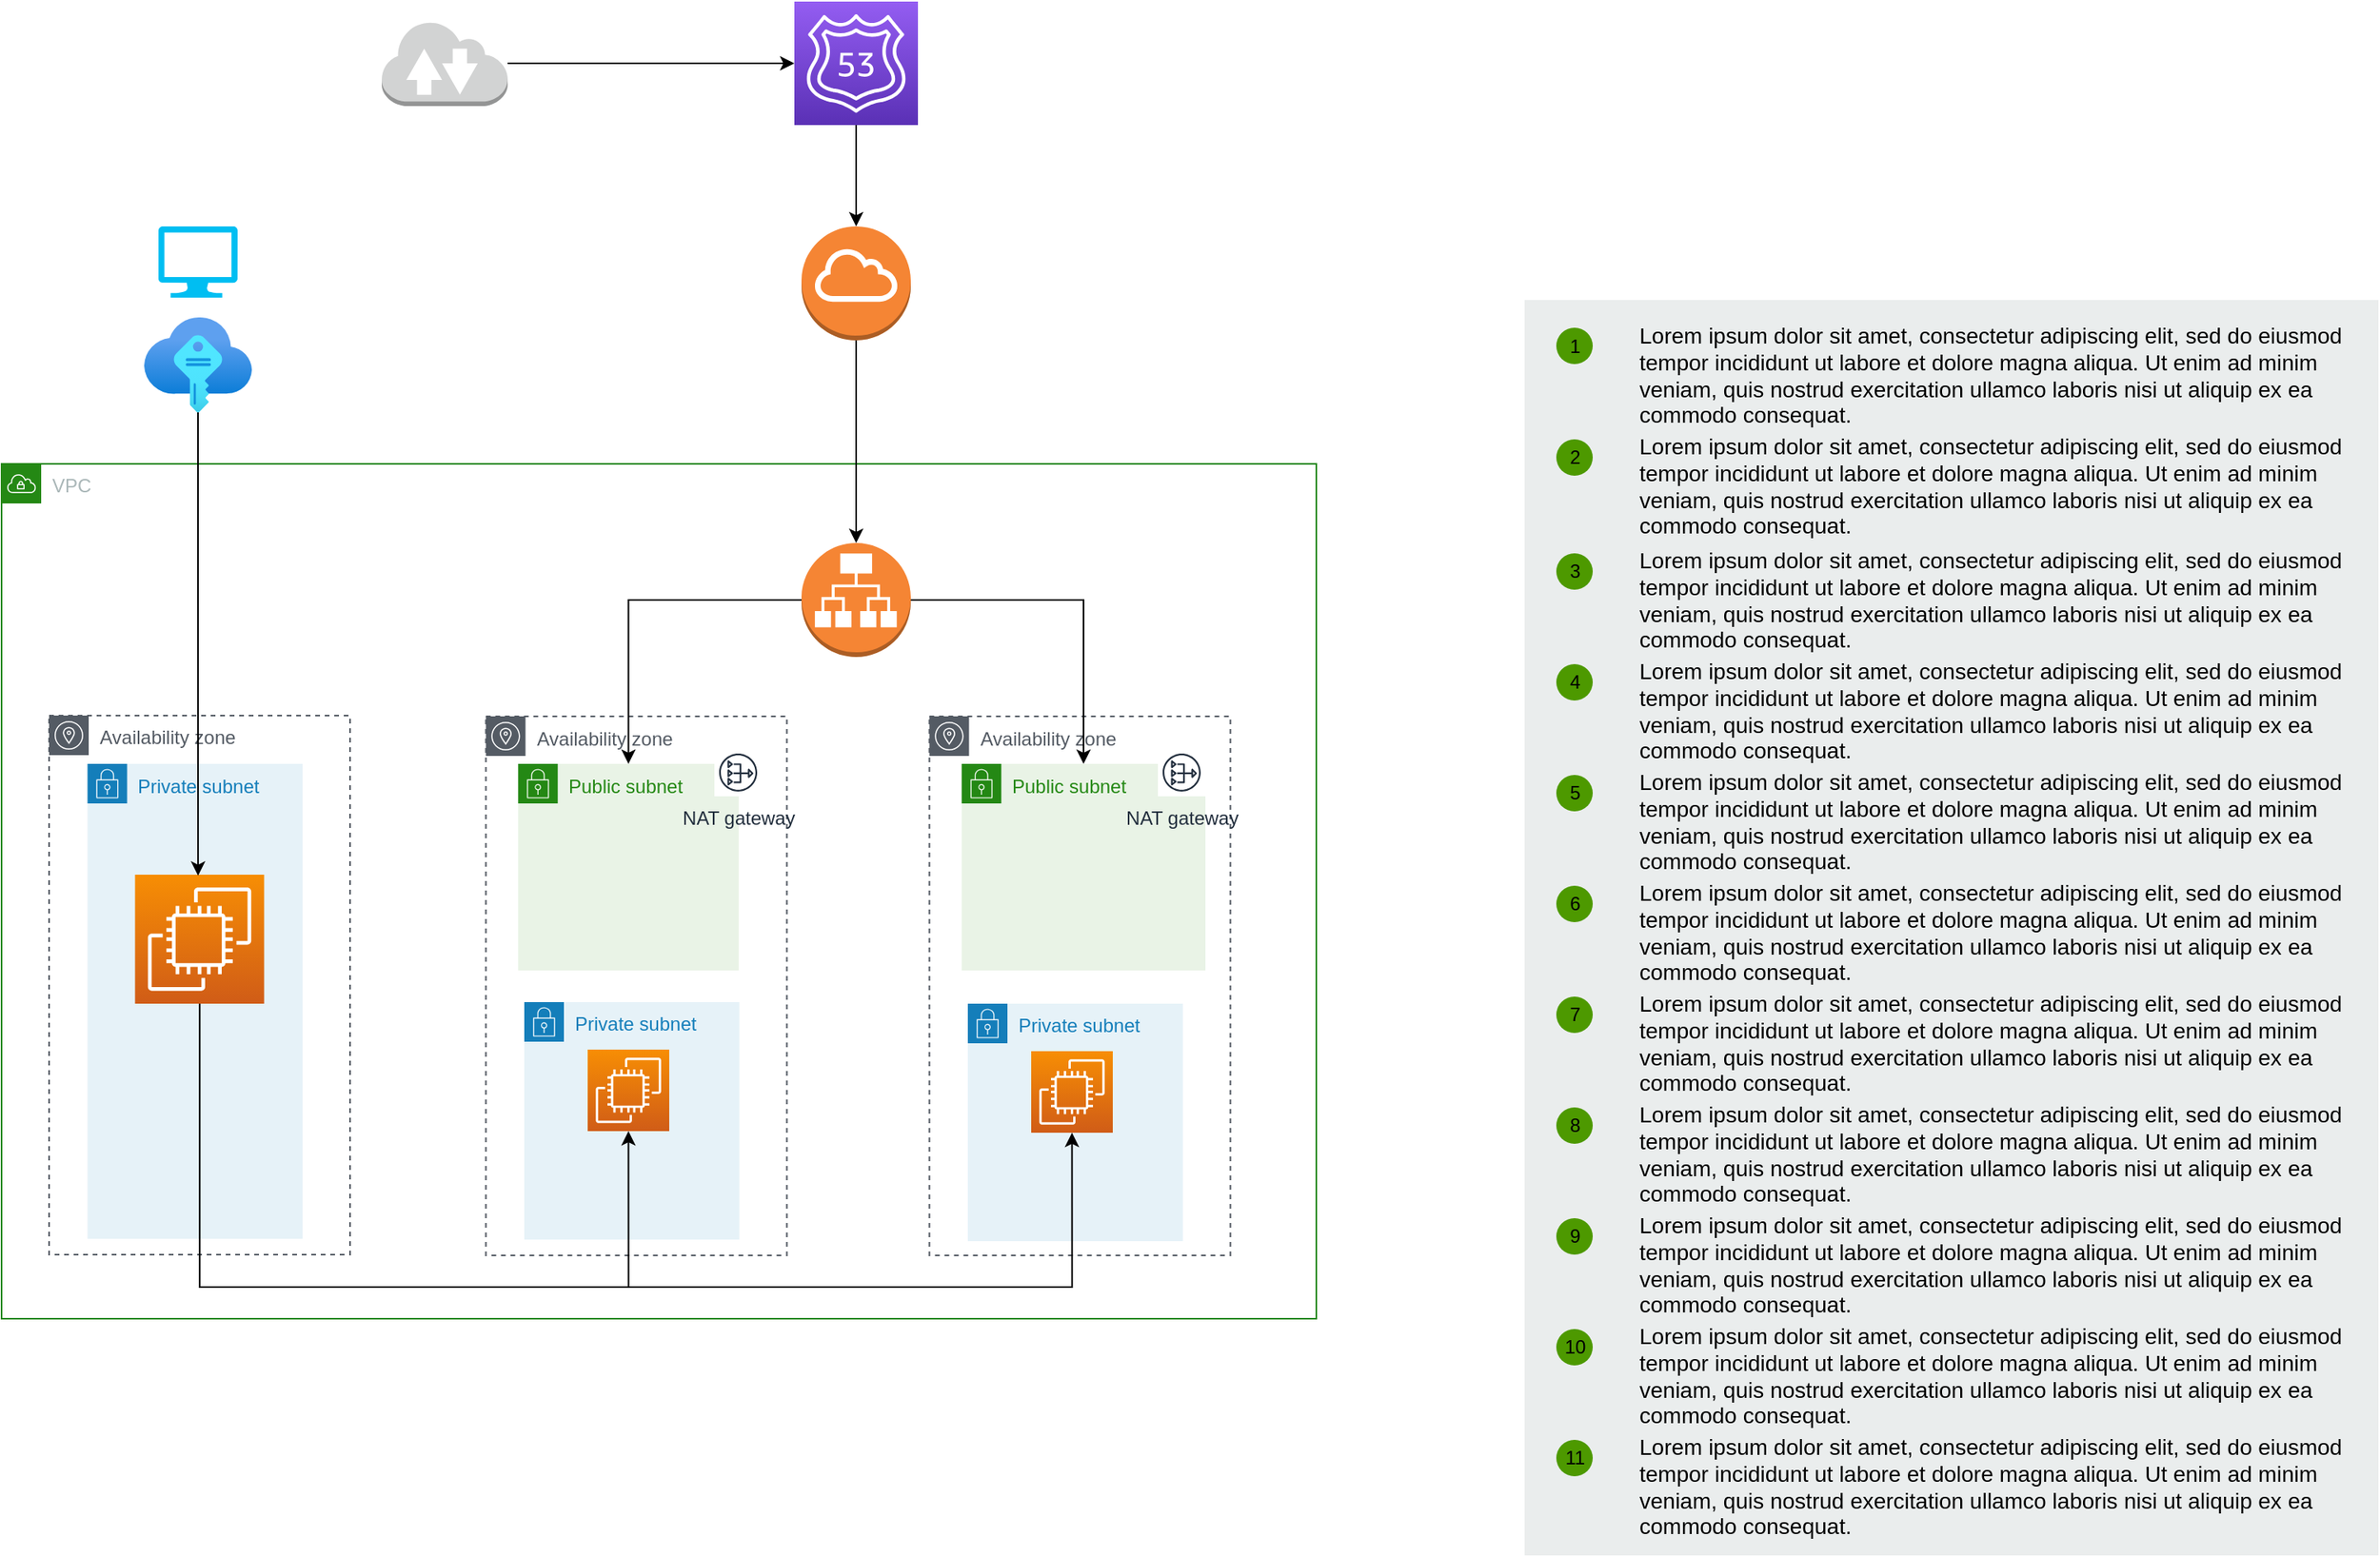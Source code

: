 <mxfile version="20.4.0" type="github">
  <diagram id="WI9T0HZ2pTsCkuznbFz-" name="Page-1">
    <mxGraphModel dx="1084" dy="609" grid="1" gridSize="10" guides="1" tooltips="1" connect="1" arrows="1" fold="1" page="1" pageScale="1" pageWidth="827" pageHeight="1169" math="0" shadow="0">
      <root>
        <mxCell id="0" />
        <mxCell id="1" parent="0" />
        <mxCell id="sq0LkeZ3tEKYH1Z3u0kS-31" value="Private subnet" style="points=[[0,0],[0.25,0],[0.5,0],[0.75,0],[1,0],[1,0.25],[1,0.5],[1,0.75],[1,1],[0.75,1],[0.5,1],[0.25,1],[0,1],[0,0.75],[0,0.5],[0,0.25]];outlineConnect=0;gradientColor=none;html=1;whiteSpace=wrap;fontSize=12;fontStyle=0;container=1;pointerEvents=0;collapsible=0;recursiveResize=0;shape=mxgraph.aws4.group;grIcon=mxgraph.aws4.group_security_group;grStroke=0;strokeColor=#147EBA;fillColor=#E6F2F8;verticalAlign=top;align=left;spacingLeft=30;fontColor=#147EBA;dashed=0;" vertex="1" parent="1">
          <mxGeometry x="610" y="641" width="135.75" height="150" as="geometry" />
        </mxCell>
        <mxCell id="sq0LkeZ3tEKYH1Z3u0kS-12" value="Availability zone" style="sketch=0;outlineConnect=0;gradientColor=none;html=1;whiteSpace=wrap;fontSize=12;fontStyle=0;shape=mxgraph.aws4.group;grIcon=mxgraph.aws4.group_availability_zone;strokeColor=#545B64;fillColor=none;verticalAlign=top;align=left;spacingLeft=30;fontColor=#545B64;dashed=1;" vertex="1" parent="1">
          <mxGeometry x="305.75" y="459.5" width="190" height="340.5" as="geometry" />
        </mxCell>
        <mxCell id="sq0LkeZ3tEKYH1Z3u0kS-13" value="Availability zone" style="sketch=0;outlineConnect=0;gradientColor=none;html=1;whiteSpace=wrap;fontSize=12;fontStyle=0;shape=mxgraph.aws4.group;grIcon=mxgraph.aws4.group_availability_zone;strokeColor=#545B64;fillColor=none;verticalAlign=top;align=left;spacingLeft=30;fontColor=#545B64;dashed=1;" vertex="1" parent="1">
          <mxGeometry x="585.75" y="459.5" width="190" height="340.5" as="geometry" />
        </mxCell>
        <mxCell id="sq0LkeZ3tEKYH1Z3u0kS-9" value="Private subnet" style="points=[[0,0],[0.25,0],[0.5,0],[0.75,0],[1,0],[1,0.25],[1,0.5],[1,0.75],[1,1],[0.75,1],[0.5,1],[0.25,1],[0,1],[0,0.75],[0,0.5],[0,0.25]];outlineConnect=0;gradientColor=none;html=1;whiteSpace=wrap;fontSize=12;fontStyle=0;container=1;pointerEvents=0;collapsible=0;recursiveResize=0;shape=mxgraph.aws4.group;grIcon=mxgraph.aws4.group_security_group;grStroke=0;strokeColor=#147EBA;fillColor=#E6F2F8;verticalAlign=top;align=left;spacingLeft=30;fontColor=#147EBA;dashed=0;" vertex="1" parent="1">
          <mxGeometry x="330" y="640" width="135.75" height="150" as="geometry" />
        </mxCell>
        <mxCell id="yIlqXNv4PA9Dnh1hxRCn-74" value="" style="rounded=0;whiteSpace=wrap;html=1;fillColor=#EAEDED;fontSize=22;fontColor=#FFFFFF;strokeColor=none;labelBackgroundColor=none;" parent="1" vertex="1">
          <mxGeometry x="961.5" y="196.5" width="539" height="793" as="geometry" />
        </mxCell>
        <mxCell id="yIlqXNv4PA9Dnh1hxRCn-75" value="&lt;span&gt;Lorem ipsum dolor sit amet, consectetur adipiscing elit, sed do eiusmod tempor incididunt ut labore et dolore magna aliqua. Ut enim ad minim veniam, quis nostrud exercitation ullamco laboris nisi ut aliquip ex ea commodo consequat.&lt;/span&gt;" style="text;html=1;align=left;verticalAlign=top;spacingTop=-4;fontSize=14;labelBackgroundColor=none;whiteSpace=wrap;" parent="1" vertex="1">
          <mxGeometry x="1031.5" y="207.5" width="449" height="72" as="geometry" />
        </mxCell>
        <mxCell id="yIlqXNv4PA9Dnh1hxRCn-82" value="1" style="ellipse;whiteSpace=wrap;html=1;aspect=fixed;fillColor=#4D9900;strokeColor=none;labelBackgroundColor=none;" parent="1" vertex="1">
          <mxGeometry x="981.5" y="214" width="23" height="23" as="geometry" />
        </mxCell>
        <mxCell id="yIlqXNv4PA9Dnh1hxRCn-95" value="&lt;span&gt;Lorem ipsum dolor sit amet, consectetur adipiscing elit, sed do eiusmod tempor incididunt ut labore et dolore magna aliqua. Ut enim ad minim veniam, quis nostrud exercitation ullamco laboris nisi ut aliquip ex ea commodo consequat.&lt;/span&gt;" style="text;html=1;align=left;verticalAlign=top;spacingTop=-4;fontSize=14;labelBackgroundColor=none;whiteSpace=wrap;" parent="1" vertex="1">
          <mxGeometry x="1031.5" y="278" width="449" height="72" as="geometry" />
        </mxCell>
        <mxCell id="yIlqXNv4PA9Dnh1hxRCn-96" value="2" style="ellipse;whiteSpace=wrap;html=1;aspect=fixed;fillColor=#4D9900;strokeColor=none;labelBackgroundColor=none;" parent="1" vertex="1">
          <mxGeometry x="981.5" y="284.5" width="23" height="23" as="geometry" />
        </mxCell>
        <mxCell id="yIlqXNv4PA9Dnh1hxRCn-97" value="&lt;span&gt;Lorem ipsum dolor sit amet, consectetur adipiscing elit, sed do eiusmod tempor incididunt ut labore et dolore magna aliqua. Ut enim ad minim veniam, quis nostrud exercitation ullamco laboris nisi ut aliquip ex ea commodo consequat.&lt;/span&gt;" style="text;html=1;align=left;verticalAlign=top;spacingTop=-4;fontSize=14;labelBackgroundColor=none;whiteSpace=wrap;" parent="1" vertex="1">
          <mxGeometry x="1031.5" y="350" width="449" height="72" as="geometry" />
        </mxCell>
        <mxCell id="yIlqXNv4PA9Dnh1hxRCn-98" value="3" style="ellipse;whiteSpace=wrap;html=1;aspect=fixed;fillColor=#4D9900;strokeColor=none;labelBackgroundColor=none;" parent="1" vertex="1">
          <mxGeometry x="981.5" y="356.5" width="23" height="23" as="geometry" />
        </mxCell>
        <mxCell id="yIlqXNv4PA9Dnh1hxRCn-99" value="&lt;span&gt;Lorem ipsum dolor sit amet, consectetur adipiscing elit, sed do eiusmod tempor incididunt ut labore et dolore magna aliqua. Ut enim ad minim veniam, quis nostrud exercitation ullamco laboris nisi ut aliquip ex ea commodo consequat.&lt;/span&gt;" style="text;html=1;align=left;verticalAlign=top;spacingTop=-4;fontSize=14;labelBackgroundColor=none;whiteSpace=wrap;" parent="1" vertex="1">
          <mxGeometry x="1031.5" y="420" width="449" height="72" as="geometry" />
        </mxCell>
        <mxCell id="yIlqXNv4PA9Dnh1hxRCn-100" value="4" style="ellipse;whiteSpace=wrap;html=1;aspect=fixed;fillColor=#4D9900;strokeColor=none;labelBackgroundColor=none;" parent="1" vertex="1">
          <mxGeometry x="981.5" y="426.5" width="23" height="23" as="geometry" />
        </mxCell>
        <mxCell id="yIlqXNv4PA9Dnh1hxRCn-101" value="&lt;span&gt;Lorem ipsum dolor sit amet, consectetur adipiscing elit, sed do eiusmod tempor incididunt ut labore et dolore magna aliqua. Ut enim ad minim veniam, quis nostrud exercitation ullamco laboris nisi ut aliquip ex ea commodo consequat.&lt;/span&gt;" style="text;html=1;align=left;verticalAlign=top;spacingTop=-4;fontSize=14;labelBackgroundColor=none;whiteSpace=wrap;" parent="1" vertex="1">
          <mxGeometry x="1031.5" y="490" width="449" height="72" as="geometry" />
        </mxCell>
        <mxCell id="yIlqXNv4PA9Dnh1hxRCn-102" value="5" style="ellipse;whiteSpace=wrap;html=1;aspect=fixed;fillColor=#4D9900;strokeColor=none;labelBackgroundColor=none;" parent="1" vertex="1">
          <mxGeometry x="981.5" y="496.5" width="23" height="23" as="geometry" />
        </mxCell>
        <mxCell id="yIlqXNv4PA9Dnh1hxRCn-103" value="&lt;span&gt;Lorem ipsum dolor sit amet, consectetur adipiscing elit, sed do eiusmod tempor incididunt ut labore et dolore magna aliqua. Ut enim ad minim veniam, quis nostrud exercitation ullamco laboris nisi ut aliquip ex ea commodo consequat.&lt;/span&gt;" style="text;html=1;align=left;verticalAlign=top;spacingTop=-4;fontSize=14;labelBackgroundColor=none;whiteSpace=wrap;" parent="1" vertex="1">
          <mxGeometry x="1031.5" y="560" width="449" height="72" as="geometry" />
        </mxCell>
        <mxCell id="yIlqXNv4PA9Dnh1hxRCn-104" value="6" style="ellipse;whiteSpace=wrap;html=1;aspect=fixed;fillColor=#4D9900;strokeColor=none;labelBackgroundColor=none;" parent="1" vertex="1">
          <mxGeometry x="981.5" y="566.5" width="23" height="23" as="geometry" />
        </mxCell>
        <mxCell id="yIlqXNv4PA9Dnh1hxRCn-105" value="&lt;span&gt;Lorem ipsum dolor sit amet, consectetur adipiscing elit, sed do eiusmod tempor incididunt ut labore et dolore magna aliqua. Ut enim ad minim veniam, quis nostrud exercitation ullamco laboris nisi ut aliquip ex ea commodo consequat.&lt;/span&gt;" style="text;html=1;align=left;verticalAlign=top;spacingTop=-4;fontSize=14;labelBackgroundColor=none;whiteSpace=wrap;" parent="1" vertex="1">
          <mxGeometry x="1031.5" y="630" width="449" height="72" as="geometry" />
        </mxCell>
        <mxCell id="yIlqXNv4PA9Dnh1hxRCn-106" value="7" style="ellipse;whiteSpace=wrap;html=1;aspect=fixed;fillColor=#4D9900;strokeColor=none;labelBackgroundColor=none;" parent="1" vertex="1">
          <mxGeometry x="981.5" y="636.5" width="23" height="23" as="geometry" />
        </mxCell>
        <mxCell id="yIlqXNv4PA9Dnh1hxRCn-107" value="&lt;span&gt;Lorem ipsum dolor sit amet, consectetur adipiscing elit, sed do eiusmod tempor incididunt ut labore et dolore magna aliqua. Ut enim ad minim veniam, quis nostrud exercitation ullamco laboris nisi ut aliquip ex ea commodo consequat.&lt;/span&gt;" style="text;html=1;align=left;verticalAlign=top;spacingTop=-4;fontSize=14;labelBackgroundColor=none;whiteSpace=wrap;" parent="1" vertex="1">
          <mxGeometry x="1031.5" y="700" width="449" height="72" as="geometry" />
        </mxCell>
        <mxCell id="yIlqXNv4PA9Dnh1hxRCn-108" value="8" style="ellipse;whiteSpace=wrap;html=1;aspect=fixed;fillColor=#4D9900;strokeColor=none;labelBackgroundColor=none;" parent="1" vertex="1">
          <mxGeometry x="981.5" y="706.5" width="23" height="23" as="geometry" />
        </mxCell>
        <mxCell id="yIlqXNv4PA9Dnh1hxRCn-109" value="&lt;span&gt;Lorem ipsum dolor sit amet, consectetur adipiscing elit, sed do eiusmod tempor incididunt ut labore et dolore magna aliqua. Ut enim ad minim veniam, quis nostrud exercitation ullamco laboris nisi ut aliquip ex ea commodo consequat.&lt;/span&gt;" style="text;html=1;align=left;verticalAlign=top;spacingTop=-4;fontSize=14;labelBackgroundColor=none;whiteSpace=wrap;" parent="1" vertex="1">
          <mxGeometry x="1031.5" y="770" width="449" height="72" as="geometry" />
        </mxCell>
        <mxCell id="yIlqXNv4PA9Dnh1hxRCn-110" value="9" style="ellipse;whiteSpace=wrap;html=1;aspect=fixed;fillColor=#4D9900;strokeColor=none;labelBackgroundColor=none;" parent="1" vertex="1">
          <mxGeometry x="981.5" y="776.5" width="23" height="23" as="geometry" />
        </mxCell>
        <mxCell id="yIlqXNv4PA9Dnh1hxRCn-111" value="&lt;span&gt;Lorem ipsum dolor sit amet, consectetur adipiscing elit, sed do eiusmod tempor incididunt ut labore et dolore magna aliqua. Ut enim ad minim veniam, quis nostrud exercitation ullamco laboris nisi ut aliquip ex ea commodo consequat.&lt;/span&gt;" style="text;html=1;align=left;verticalAlign=top;spacingTop=-4;fontSize=14;labelBackgroundColor=none;whiteSpace=wrap;" parent="1" vertex="1">
          <mxGeometry x="1031.5" y="840" width="449" height="72" as="geometry" />
        </mxCell>
        <mxCell id="yIlqXNv4PA9Dnh1hxRCn-112" value="10" style="ellipse;whiteSpace=wrap;html=1;aspect=fixed;fillColor=#4D9900;strokeColor=none;labelBackgroundColor=none;" parent="1" vertex="1">
          <mxGeometry x="981.5" y="846.5" width="23" height="23" as="geometry" />
        </mxCell>
        <mxCell id="yIlqXNv4PA9Dnh1hxRCn-113" value="&lt;span&gt;Lorem ipsum dolor sit amet, consectetur adipiscing elit, sed do eiusmod tempor incididunt ut labore et dolore magna aliqua. Ut enim ad minim veniam, quis nostrud exercitation ullamco laboris nisi ut aliquip ex ea commodo consequat.&lt;/span&gt;" style="text;html=1;align=left;verticalAlign=top;spacingTop=-4;fontSize=14;labelBackgroundColor=none;whiteSpace=wrap;" parent="1" vertex="1">
          <mxGeometry x="1031.5" y="910" width="449" height="72" as="geometry" />
        </mxCell>
        <mxCell id="yIlqXNv4PA9Dnh1hxRCn-114" value="11" style="ellipse;whiteSpace=wrap;html=1;aspect=fixed;fillColor=#4D9900;strokeColor=none;labelBackgroundColor=none;" parent="1" vertex="1">
          <mxGeometry x="981.5" y="916.5" width="23" height="23" as="geometry" />
        </mxCell>
        <mxCell id="sq0LkeZ3tEKYH1Z3u0kS-21" style="edgeStyle=orthogonalEdgeStyle;rounded=0;orthogonalLoop=1;jettySize=auto;html=1;entryX=0.5;entryY=0;entryDx=0;entryDy=0;entryPerimeter=0;" edge="1" parent="1" source="sq0LkeZ3tEKYH1Z3u0kS-1" target="sq0LkeZ3tEKYH1Z3u0kS-19">
          <mxGeometry relative="1" as="geometry" />
        </mxCell>
        <mxCell id="sq0LkeZ3tEKYH1Z3u0kS-1" value="" style="sketch=0;points=[[0,0,0],[0.25,0,0],[0.5,0,0],[0.75,0,0],[1,0,0],[0,1,0],[0.25,1,0],[0.5,1,0],[0.75,1,0],[1,1,0],[0,0.25,0],[0,0.5,0],[0,0.75,0],[1,0.25,0],[1,0.5,0],[1,0.75,0]];outlineConnect=0;fontColor=#232F3E;gradientColor=#945DF2;gradientDirection=north;fillColor=#5A30B5;strokeColor=#ffffff;dashed=0;verticalLabelPosition=bottom;verticalAlign=top;align=center;html=1;fontSize=12;fontStyle=0;aspect=fixed;shape=mxgraph.aws4.resourceIcon;resIcon=mxgraph.aws4.route_53;" vertex="1" parent="1">
          <mxGeometry x="500.5" y="8" width="78" height="78" as="geometry" />
        </mxCell>
        <mxCell id="sq0LkeZ3tEKYH1Z3u0kS-35" style="edgeStyle=orthogonalEdgeStyle;rounded=0;orthogonalLoop=1;jettySize=auto;html=1;" edge="1" parent="1" source="sq0LkeZ3tEKYH1Z3u0kS-4" target="sq0LkeZ3tEKYH1Z3u0kS-33">
          <mxGeometry relative="1" as="geometry" />
        </mxCell>
        <mxCell id="sq0LkeZ3tEKYH1Z3u0kS-36" style="edgeStyle=orthogonalEdgeStyle;rounded=0;orthogonalLoop=1;jettySize=auto;html=1;" edge="1" parent="1" source="sq0LkeZ3tEKYH1Z3u0kS-4" target="sq0LkeZ3tEKYH1Z3u0kS-34">
          <mxGeometry relative="1" as="geometry" />
        </mxCell>
        <mxCell id="sq0LkeZ3tEKYH1Z3u0kS-4" value="" style="outlineConnect=0;dashed=0;verticalLabelPosition=bottom;verticalAlign=top;align=center;html=1;shape=mxgraph.aws3.application_load_balancer;fillColor=#F58534;gradientColor=none;" vertex="1" parent="1">
          <mxGeometry x="505" y="350" width="69" height="72" as="geometry" />
        </mxCell>
        <mxCell id="sq0LkeZ3tEKYH1Z3u0kS-15" value="VPC" style="points=[[0,0],[0.25,0],[0.5,0],[0.75,0],[1,0],[1,0.25],[1,0.5],[1,0.75],[1,1],[0.75,1],[0.5,1],[0.25,1],[0,1],[0,0.75],[0,0.5],[0,0.25]];outlineConnect=0;gradientColor=none;html=1;whiteSpace=wrap;fontSize=12;fontStyle=0;container=1;pointerEvents=0;collapsible=0;recursiveResize=0;shape=mxgraph.aws4.group;grIcon=mxgraph.aws4.group_vpc;strokeColor=#248814;fillColor=none;verticalAlign=top;align=left;spacingLeft=30;fontColor=#AAB7B8;dashed=0;" vertex="1" parent="1">
          <mxGeometry y="300" width="830" height="540" as="geometry" />
        </mxCell>
        <mxCell id="sq0LkeZ3tEKYH1Z3u0kS-18" value="Availability zone" style="sketch=0;outlineConnect=0;gradientColor=none;html=1;whiteSpace=wrap;fontSize=12;fontStyle=0;shape=mxgraph.aws4.group;grIcon=mxgraph.aws4.group_availability_zone;strokeColor=#545B64;fillColor=none;verticalAlign=top;align=left;spacingLeft=30;fontColor=#545B64;dashed=1;" vertex="1" parent="sq0LkeZ3tEKYH1Z3u0kS-15">
          <mxGeometry x="30" y="159" width="190" height="340.5" as="geometry" />
        </mxCell>
        <mxCell id="sq0LkeZ3tEKYH1Z3u0kS-16" value="Private subnet" style="points=[[0,0],[0.25,0],[0.5,0],[0.75,0],[1,0],[1,0.25],[1,0.5],[1,0.75],[1,1],[0.75,1],[0.5,1],[0.25,1],[0,1],[0,0.75],[0,0.5],[0,0.25]];outlineConnect=0;gradientColor=none;html=1;whiteSpace=wrap;fontSize=12;fontStyle=0;container=1;pointerEvents=0;collapsible=0;recursiveResize=0;shape=mxgraph.aws4.group;grIcon=mxgraph.aws4.group_security_group;grStroke=0;strokeColor=#147EBA;fillColor=#E6F2F8;verticalAlign=top;align=left;spacingLeft=30;fontColor=#147EBA;dashed=0;" vertex="1" parent="sq0LkeZ3tEKYH1Z3u0kS-15">
          <mxGeometry x="54.25" y="189.5" width="135.75" height="300" as="geometry" />
        </mxCell>
        <mxCell id="sq0LkeZ3tEKYH1Z3u0kS-37" style="edgeStyle=orthogonalEdgeStyle;rounded=0;orthogonalLoop=1;jettySize=auto;html=1;entryX=0.5;entryY=1;entryDx=0;entryDy=0;entryPerimeter=0;" edge="1" parent="sq0LkeZ3tEKYH1Z3u0kS-15" source="sq0LkeZ3tEKYH1Z3u0kS-17" target="sq0LkeZ3tEKYH1Z3u0kS-2">
          <mxGeometry relative="1" as="geometry">
            <Array as="points">
              <mxPoint x="125" y="520" />
              <mxPoint x="396" y="520" />
            </Array>
          </mxGeometry>
        </mxCell>
        <mxCell id="sq0LkeZ3tEKYH1Z3u0kS-38" style="edgeStyle=orthogonalEdgeStyle;rounded=0;orthogonalLoop=1;jettySize=auto;html=1;entryX=0.5;entryY=1;entryDx=0;entryDy=0;entryPerimeter=0;" edge="1" parent="sq0LkeZ3tEKYH1Z3u0kS-15" source="sq0LkeZ3tEKYH1Z3u0kS-17" target="sq0LkeZ3tEKYH1Z3u0kS-32">
          <mxGeometry relative="1" as="geometry">
            <Array as="points">
              <mxPoint x="125" y="520" />
              <mxPoint x="676" y="520" />
            </Array>
          </mxGeometry>
        </mxCell>
        <mxCell id="sq0LkeZ3tEKYH1Z3u0kS-17" value="" style="sketch=0;points=[[0,0,0],[0.25,0,0],[0.5,0,0],[0.75,0,0],[1,0,0],[0,1,0],[0.25,1,0],[0.5,1,0],[0.75,1,0],[1,1,0],[0,0.25,0],[0,0.5,0],[0,0.75,0],[1,0.25,0],[1,0.5,0],[1,0.75,0]];outlineConnect=0;fontColor=#232F3E;gradientColor=#F78E04;gradientDirection=north;fillColor=#D05C17;strokeColor=#ffffff;dashed=0;verticalLabelPosition=bottom;verticalAlign=top;align=center;html=1;fontSize=12;fontStyle=0;aspect=fixed;shape=mxgraph.aws4.resourceIcon;resIcon=mxgraph.aws4.ec2;" vertex="1" parent="sq0LkeZ3tEKYH1Z3u0kS-15">
          <mxGeometry x="84.25" y="259.5" width="81.5" height="81.5" as="geometry" />
        </mxCell>
        <mxCell id="sq0LkeZ3tEKYH1Z3u0kS-2" value="" style="sketch=0;points=[[0,0,0],[0.25,0,0],[0.5,0,0],[0.75,0,0],[1,0,0],[0,1,0],[0.25,1,0],[0.5,1,0],[0.75,1,0],[1,1,0],[0,0.25,0],[0,0.5,0],[0,0.75,0],[1,0.25,0],[1,0.5,0],[1,0.75,0]];outlineConnect=0;fontColor=#232F3E;gradientColor=#F78E04;gradientDirection=north;fillColor=#D05C17;strokeColor=#ffffff;dashed=0;verticalLabelPosition=bottom;verticalAlign=top;align=center;html=1;fontSize=12;fontStyle=0;aspect=fixed;shape=mxgraph.aws4.resourceIcon;resIcon=mxgraph.aws4.ec2;" vertex="1" parent="sq0LkeZ3tEKYH1Z3u0kS-15">
          <mxGeometry x="370" y="370" width="51.5" height="51.5" as="geometry" />
        </mxCell>
        <mxCell id="sq0LkeZ3tEKYH1Z3u0kS-32" value="" style="sketch=0;points=[[0,0,0],[0.25,0,0],[0.5,0,0],[0.75,0,0],[1,0,0],[0,1,0],[0.25,1,0],[0.5,1,0],[0.75,1,0],[1,1,0],[0,0.25,0],[0,0.5,0],[0,0.75,0],[1,0.25,0],[1,0.5,0],[1,0.75,0]];outlineConnect=0;fontColor=#232F3E;gradientColor=#F78E04;gradientDirection=north;fillColor=#D05C17;strokeColor=#ffffff;dashed=0;verticalLabelPosition=bottom;verticalAlign=top;align=center;html=1;fontSize=12;fontStyle=0;aspect=fixed;shape=mxgraph.aws4.resourceIcon;resIcon=mxgraph.aws4.ec2;" vertex="1" parent="sq0LkeZ3tEKYH1Z3u0kS-15">
          <mxGeometry x="650" y="371" width="51.5" height="51.5" as="geometry" />
        </mxCell>
        <mxCell id="sq0LkeZ3tEKYH1Z3u0kS-33" value="Public subnet" style="points=[[0,0],[0.25,0],[0.5,0],[0.75,0],[1,0],[1,0.25],[1,0.5],[1,0.75],[1,1],[0.75,1],[0.5,1],[0.25,1],[0,1],[0,0.75],[0,0.5],[0,0.25]];outlineConnect=0;gradientColor=none;html=1;whiteSpace=wrap;fontSize=12;fontStyle=0;container=1;pointerEvents=0;collapsible=0;recursiveResize=0;shape=mxgraph.aws4.group;grIcon=mxgraph.aws4.group_security_group;grStroke=0;strokeColor=#248814;fillColor=#E9F3E6;verticalAlign=top;align=left;spacingLeft=30;fontColor=#248814;dashed=0;" vertex="1" parent="sq0LkeZ3tEKYH1Z3u0kS-15">
          <mxGeometry x="326.12" y="189.5" width="139.25" height="130.5" as="geometry" />
        </mxCell>
        <mxCell id="sq0LkeZ3tEKYH1Z3u0kS-34" value="Public subnet" style="points=[[0,0],[0.25,0],[0.5,0],[0.75,0],[1,0],[1,0.25],[1,0.5],[1,0.75],[1,1],[0.75,1],[0.5,1],[0.25,1],[0,1],[0,0.75],[0,0.5],[0,0.25]];outlineConnect=0;gradientColor=none;html=1;whiteSpace=wrap;fontSize=12;fontStyle=0;container=1;pointerEvents=0;collapsible=0;recursiveResize=0;shape=mxgraph.aws4.group;grIcon=mxgraph.aws4.group_security_group;grStroke=0;strokeColor=#248814;fillColor=#E9F3E6;verticalAlign=top;align=left;spacingLeft=30;fontColor=#248814;dashed=0;" vertex="1" parent="sq0LkeZ3tEKYH1Z3u0kS-15">
          <mxGeometry x="606.13" y="189.5" width="153.87" height="130.5" as="geometry" />
        </mxCell>
        <mxCell id="sq0LkeZ3tEKYH1Z3u0kS-42" value="NAT gateway" style="sketch=0;outlineConnect=0;fontColor=#232F3E;gradientColor=none;strokeColor=#232F3E;fillColor=#ffffff;dashed=0;verticalLabelPosition=bottom;verticalAlign=top;align=center;html=1;fontSize=12;fontStyle=0;aspect=fixed;shape=mxgraph.aws4.resourceIcon;resIcon=mxgraph.aws4.nat_gateway;" vertex="1" parent="sq0LkeZ3tEKYH1Z3u0kS-34">
          <mxGeometry x="123.87" y="-9.5" width="30" height="30" as="geometry" />
        </mxCell>
        <mxCell id="sq0LkeZ3tEKYH1Z3u0kS-39" value="NAT gateway" style="sketch=0;outlineConnect=0;fontColor=#232F3E;gradientColor=none;strokeColor=#232F3E;fillColor=#ffffff;dashed=0;verticalLabelPosition=bottom;verticalAlign=top;align=center;html=1;fontSize=12;fontStyle=0;aspect=fixed;shape=mxgraph.aws4.resourceIcon;resIcon=mxgraph.aws4.nat_gateway;" vertex="1" parent="sq0LkeZ3tEKYH1Z3u0kS-15">
          <mxGeometry x="450" y="180" width="30" height="30" as="geometry" />
        </mxCell>
        <mxCell id="sq0LkeZ3tEKYH1Z3u0kS-20" style="edgeStyle=orthogonalEdgeStyle;rounded=0;orthogonalLoop=1;jettySize=auto;html=1;exitX=0.5;exitY=1;exitDx=0;exitDy=0;exitPerimeter=0;entryX=0.5;entryY=0;entryDx=0;entryDy=0;entryPerimeter=0;" edge="1" parent="1" source="sq0LkeZ3tEKYH1Z3u0kS-19" target="sq0LkeZ3tEKYH1Z3u0kS-4">
          <mxGeometry relative="1" as="geometry" />
        </mxCell>
        <mxCell id="sq0LkeZ3tEKYH1Z3u0kS-19" value="" style="outlineConnect=0;dashed=0;verticalLabelPosition=bottom;verticalAlign=top;align=center;html=1;shape=mxgraph.aws3.internet_gateway;fillColor=#F58534;gradientColor=none;" vertex="1" parent="1">
          <mxGeometry x="505" y="150" width="69" height="72" as="geometry" />
        </mxCell>
        <mxCell id="sq0LkeZ3tEKYH1Z3u0kS-23" style="edgeStyle=orthogonalEdgeStyle;rounded=0;orthogonalLoop=1;jettySize=auto;html=1;entryX=0.495;entryY=0.297;entryDx=0;entryDy=0;entryPerimeter=0;" edge="1" parent="1" source="sq0LkeZ3tEKYH1Z3u0kS-22" target="sq0LkeZ3tEKYH1Z3u0kS-18">
          <mxGeometry relative="1" as="geometry" />
        </mxCell>
        <mxCell id="sq0LkeZ3tEKYH1Z3u0kS-22" value="" style="aspect=fixed;html=1;points=[];align=center;image;fontSize=12;image=img/lib/azure2/other/SSH_Keys.svg;" vertex="1" parent="1">
          <mxGeometry x="90" y="207.5" width="68" height="60" as="geometry" />
        </mxCell>
        <mxCell id="sq0LkeZ3tEKYH1Z3u0kS-25" value="" style="verticalLabelPosition=bottom;html=1;verticalAlign=top;align=center;strokeColor=none;fillColor=#00BEF2;shape=mxgraph.azure.computer;pointerEvents=1;" vertex="1" parent="1">
          <mxGeometry x="99" y="150" width="50" height="45" as="geometry" />
        </mxCell>
        <mxCell id="sq0LkeZ3tEKYH1Z3u0kS-41" style="edgeStyle=orthogonalEdgeStyle;rounded=0;orthogonalLoop=1;jettySize=auto;html=1;entryX=0;entryY=0.5;entryDx=0;entryDy=0;entryPerimeter=0;" edge="1" parent="1" source="sq0LkeZ3tEKYH1Z3u0kS-40" target="sq0LkeZ3tEKYH1Z3u0kS-1">
          <mxGeometry relative="1" as="geometry" />
        </mxCell>
        <mxCell id="sq0LkeZ3tEKYH1Z3u0kS-40" value="" style="outlineConnect=0;dashed=0;verticalLabelPosition=bottom;verticalAlign=top;align=center;html=1;shape=mxgraph.aws3.internet_2;fillColor=#D2D3D3;gradientColor=none;" vertex="1" parent="1">
          <mxGeometry x="240" y="20" width="79.5" height="54" as="geometry" />
        </mxCell>
      </root>
    </mxGraphModel>
  </diagram>
</mxfile>
